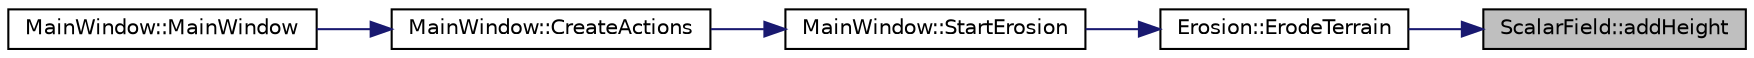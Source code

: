 digraph "ScalarField::addHeight"
{
 // LATEX_PDF_SIZE
  edge [fontname="Helvetica",fontsize="10",labelfontname="Helvetica",labelfontsize="10"];
  node [fontname="Helvetica",fontsize="10",shape=record];
  rankdir="RL";
  Node1 [label="ScalarField::addHeight",height=0.2,width=0.4,color="black", fillcolor="grey75", style="filled", fontcolor="black",tooltip=" "];
  Node1 -> Node2 [dir="back",color="midnightblue",fontsize="10",style="solid",fontname="Helvetica"];
  Node2 [label="Erosion::ErodeTerrain",height=0.2,width=0.4,color="black", fillcolor="white", style="filled",URL="$class_erosion.html#ae3bcb322d3217b7f4ae6443556f2ab6c",tooltip="this is the Erosion class definition, it basically applies the erosion parameters on the terrain"];
  Node2 -> Node3 [dir="back",color="midnightblue",fontsize="10",style="solid",fontname="Helvetica"];
  Node3 [label="MainWindow::StartErosion",height=0.2,width=0.4,color="black", fillcolor="white", style="filled",URL="$class_main_window.html#a493ef90e80c07d6b8c86580de3bfd77f",tooltip=" "];
  Node3 -> Node4 [dir="back",color="midnightblue",fontsize="10",style="solid",fontname="Helvetica"];
  Node4 [label="MainWindow::CreateActions",height=0.2,width=0.4,color="black", fillcolor="white", style="filled",URL="$class_main_window.html#ac196f381c4aad2f18848f1cf490eba35",tooltip=" "];
  Node4 -> Node5 [dir="back",color="midnightblue",fontsize="10",style="solid",fontname="Helvetica"];
  Node5 [label="MainWindow::MainWindow",height=0.2,width=0.4,color="black", fillcolor="white", style="filled",URL="$class_main_window.html#a34c4b4207b46d11a4100c9b19f0e81bb",tooltip=" "];
}
